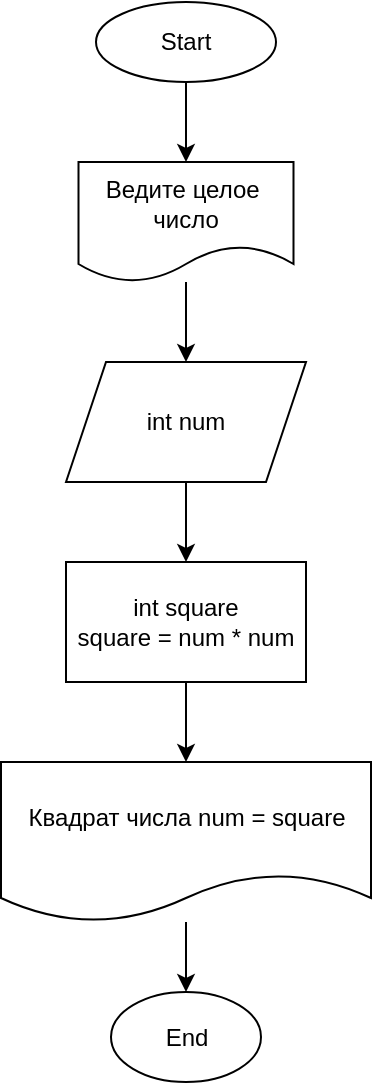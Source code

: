 <mxfile>
    <diagram id="XL0X2iuc1uwJOZxUPHyn" name="Page-1">
        <mxGraphModel dx="890" dy="478" grid="1" gridSize="10" guides="1" tooltips="1" connect="1" arrows="1" fold="1" page="1" pageScale="1" pageWidth="827" pageHeight="1169" math="0" shadow="0">
            <root>
                <mxCell id="0"/>
                <mxCell id="1" parent="0"/>
                <mxCell id="4" value="" style="edgeStyle=none;html=1;" edge="1" parent="1" source="2" target="3">
                    <mxGeometry relative="1" as="geometry"/>
                </mxCell>
                <mxCell id="2" value="Start" style="ellipse;whiteSpace=wrap;html=1;" vertex="1" parent="1">
                    <mxGeometry x="230" y="10" width="90" height="40" as="geometry"/>
                </mxCell>
                <mxCell id="6" value="" style="edgeStyle=none;html=1;" edge="1" parent="1" source="3" target="5">
                    <mxGeometry relative="1" as="geometry"/>
                </mxCell>
                <mxCell id="3" value="Ведите целое&amp;nbsp;&lt;br&gt;число" style="shape=document;whiteSpace=wrap;html=1;boundedLbl=1;" vertex="1" parent="1">
                    <mxGeometry x="221.25" y="90" width="107.5" height="60" as="geometry"/>
                </mxCell>
                <mxCell id="8" value="" style="edgeStyle=none;html=1;" edge="1" parent="1" source="5" target="7">
                    <mxGeometry relative="1" as="geometry"/>
                </mxCell>
                <mxCell id="5" value="int num" style="shape=parallelogram;perimeter=parallelogramPerimeter;whiteSpace=wrap;html=1;fixedSize=1;" vertex="1" parent="1">
                    <mxGeometry x="215" y="190" width="120" height="60" as="geometry"/>
                </mxCell>
                <mxCell id="10" value="" style="edgeStyle=none;html=1;" edge="1" parent="1" source="7" target="9">
                    <mxGeometry relative="1" as="geometry"/>
                </mxCell>
                <mxCell id="7" value="int square&lt;br&gt;square = num * num" style="whiteSpace=wrap;html=1;" vertex="1" parent="1">
                    <mxGeometry x="215" y="290" width="120" height="60" as="geometry"/>
                </mxCell>
                <mxCell id="12" value="" style="edgeStyle=none;html=1;" edge="1" parent="1" source="9" target="11">
                    <mxGeometry relative="1" as="geometry"/>
                </mxCell>
                <mxCell id="9" value="Квадрат числа num = square" style="shape=document;whiteSpace=wrap;html=1;boundedLbl=1;" vertex="1" parent="1">
                    <mxGeometry x="182.5" y="390" width="185" height="80" as="geometry"/>
                </mxCell>
                <mxCell id="11" value="End" style="ellipse;whiteSpace=wrap;html=1;" vertex="1" parent="1">
                    <mxGeometry x="237.5" y="505" width="75" height="45" as="geometry"/>
                </mxCell>
            </root>
        </mxGraphModel>
    </diagram>
</mxfile>